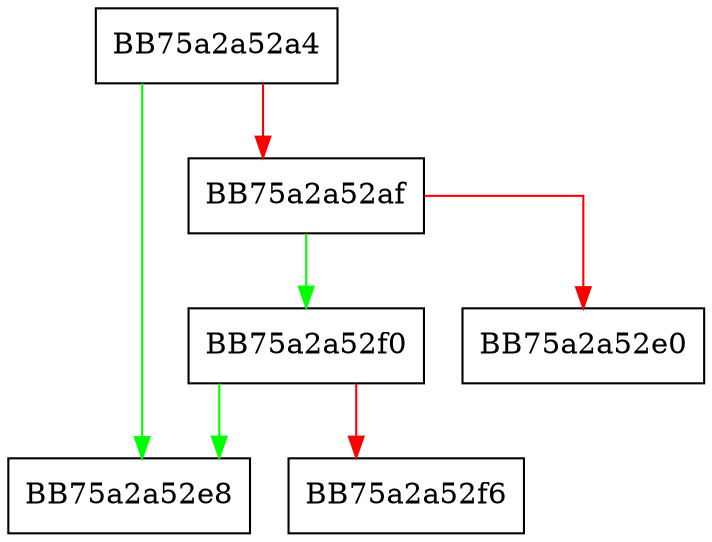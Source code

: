 digraph sqlite3VdbeFindCompare {
  node [shape="box"];
  graph [splines=ortho];
  BB75a2a52a4 -> BB75a2a52e8 [color="green"];
  BB75a2a52a4 -> BB75a2a52af [color="red"];
  BB75a2a52af -> BB75a2a52f0 [color="green"];
  BB75a2a52af -> BB75a2a52e0 [color="red"];
  BB75a2a52f0 -> BB75a2a52e8 [color="green"];
  BB75a2a52f0 -> BB75a2a52f6 [color="red"];
}